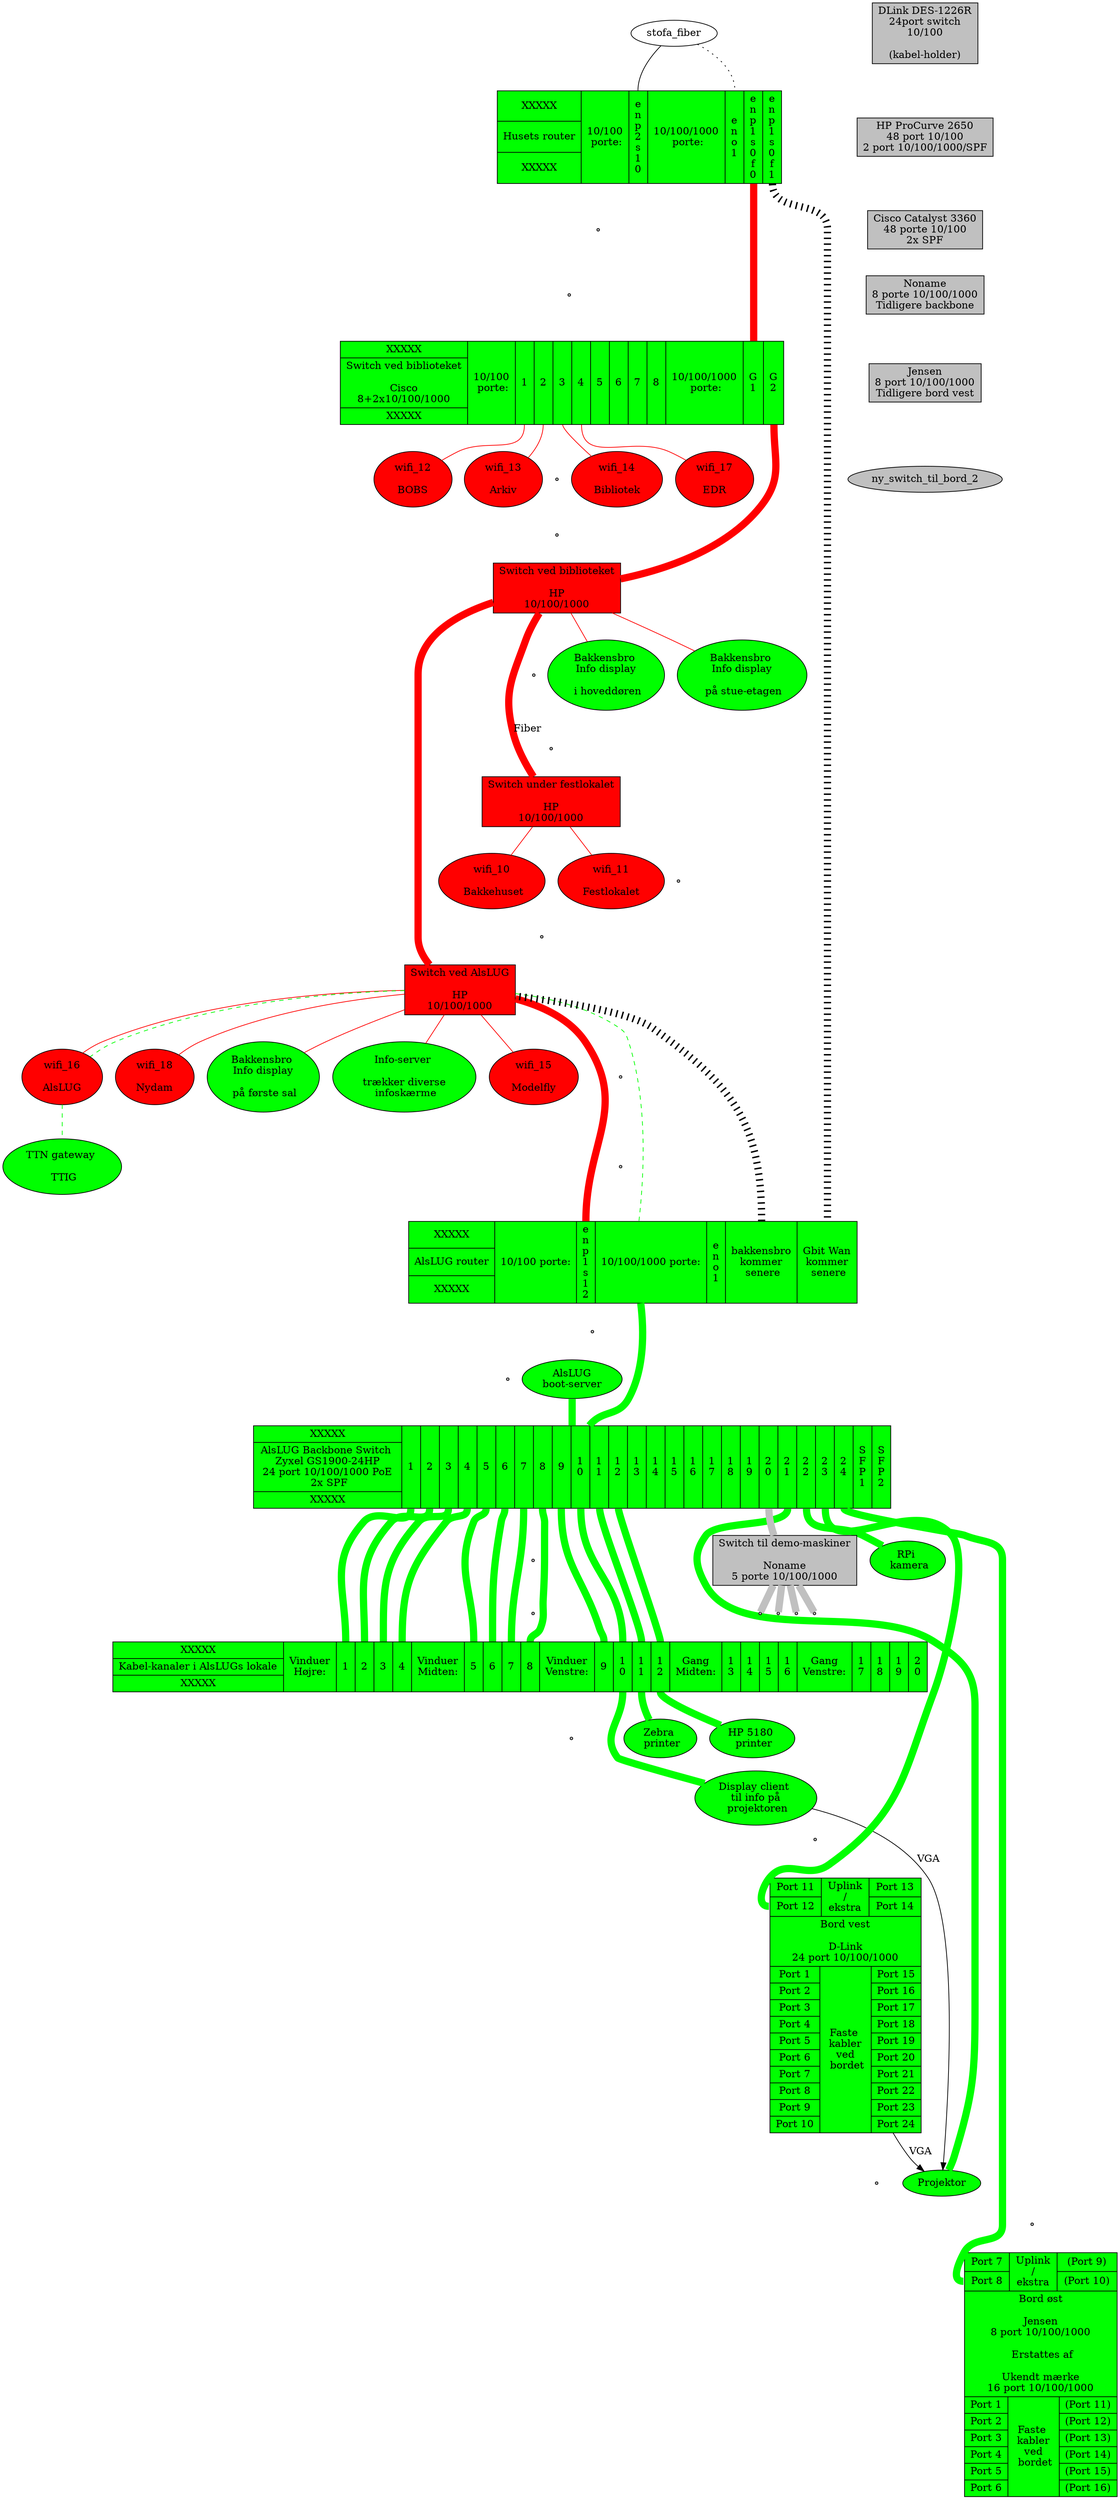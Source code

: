 digraph xxx {
  edge [ dir=none penwidth=100 ];

  node [ style=filled fillcolor=red ];
  husets_router [ fillcolor=green shape=record label="{XXXXX|Husets router|XXXXX}
					| 10/100\n porte:
					|<enp2s10> e\nn\np\n2\ns\n1\n0
					| 10/100/1000\n porte:
  					|<eno1> e\nn\no\n1
					|<enp1s0f0> e\nn\np\n1\ns\n0\nf\n0
					|<enp1s0f1> e\nn\np\n1\ns\n0\nf\n1
  					" ];
  cisco_switch [ fillcolor=green shape=record label="{XXXXX|Switch ved biblioteket\n\nCisco\n8+2x10/100/1000|XXXXX}
					| 10/100\n porte:
  					|<1> 1
  					|<2> 2
  					|<3> 3
  					|<4> 4
  					|<5> 5
  					|<6> 6
  					|<7> 7
  					|<8> 8
					| 10/100/1000\n porte:
  					|<gi1> G\n1
  					|<gi2> G\n2
					" ];
  husets_switch_1 [ shape=box label="Switch ved biblioteket\n\nHP\n10/100/1000" ];
  husets_switch_2 [ shape=box label="Switch ved AlsLUG\n\nHP\n10/100/1000" ];
  festlokale_switch [ shape=box label="Switch under festlokalet\n\nHP\n10/100/1000" ];
  wifi_10 [ label=" wifi_10 \n\n Bakkehuset"                  ];
  wifi_11 [ label=" wifi_11 \n\n Festlokalet "                ];
  wifi_12 [ label=" wifi_12 \n\n BOBS "                       ];
  wifi_13 [ label=" wifi_13 \n\n Arkiv "                      ];
  wifi_14 [ label=" wifi_14 \n\n Bibliotek "                  ];
  wifi_15 [ label=" wifi_15 \n\n Modelfly "                   ];
  wifi_16 [ label=" wifi_16 \n\n AlsLUG "                     ];
  wifi_17 [ label=" wifi_17 \n\n EDR "                        ];
  wifi_18 [ label=" wifi_18 \n\n Nydam "                      ];
  
  node [ style=filled fillcolor=green ];
  AlsLUG_TTIG		[ label="TTN gateway \n\n TTIG"					];
  bakkensbro_info_doer	[ label="Bakkensbro \n Info display \n\n i hoveddøren"		];
  bakkensbro_info_stuen	[ label="Bakkensbro \n Info display \n\n på stue-etagen"	];
  bakkensbro_info_1_sal	[ label="Bakkensbro \n Info display \n\n på første sal"		];
  info_server		[ label="Info-server \n\n trækker diverse \n infoskærme"	];
  alslug_router [ shape=record label="{XXXXX|AlsLUG router|XXXXX}
					| 10/100 porte:
  					|<enp1s12> e\nn\np\n1\ns\n1\n2
					| 10/100/1000 porte:
					|<eno1> e\nn\no\n1
					|<bakkensbro> bakkensbro\nkommer\n senere
					|<g_wan> Gbit Wan\nkommer\n senere
					" ];
  husets_router:enp1s0f1 -> alslug_router:g_wan [ style=dotted penwidth=10];
  alslug_router:bakkensbro -> husets_switch_2 [ style=dotted penwidth=10];
  alslug_gl_bootserver [ label="AlsLUG\nboot-server" ];
  alslug_projektor_client [ label="Display client \n til info på \n projektoren" ];
  alslug_backbone_switch [ shape=record label="{XXXXX | AlsLUG Backbone Switch \n Zyxel GS1900-24HP \n 24 port 10/100/1000 PoE \n 2x SPF | XXXXX}
  				|<1> 1
				|<2> 2
				|<3> 3
				|<4> 4
				|<5> 5
				|<6> 6
				|<7> 7
				|<8> 8
				|<9> 9
				|<10> 1\n0
				|<11> 1\n1
				|<12> 1\n2
				|<13> 1\n3
				|<14> 1\n4
				|<15> 1\n5
				|<16> 1\n6
				|<17> 1\n7
				|<18> 1\n8
				|<19> 1\n9
				|<20> 2\n0
				|<21> 2\n1
				|<22> 2\n2
				|<23> 2\n3
				|<24> 2\n4
				|<SFP1> S\nF\nP\n1
				|<SPF2> S\nF\nP\n2
				"];
  alslug_kabelkanaler  [ shape=record label="{XXXXX|Kabel-kanaler i AlsLUGs lokale|XXXXX}
  						| Vinduer\nHøjre:
  						| <1> 1 | <2> 2 | <3> 3 | <4> 4
						| Vinduer\nMidten:
						| <5> 5 | <6> 6 | <7> 7 | <8> 8
						| Vinduer\nVenstre:
						| <9> 9 | <10> 1\n0 | <11> 1\n1 | <12>1\n2
						| Gang\nMidten:
						| <13> 1\n3 | <14> 1\n4 | <15> 1\n5 | <16> 1\n6
						| Gang\nVenstre:
						| <17> 1\n7 | <18> 1\n8 | <19> 1\n9 | <20> 2\n0
						"];	
  {
    edge [ color=green style=solid penwidth=10 ];
    alslug_backbone_switch:1 -> alslug_kabelkanaler:1;
    alslug_backbone_switch:2 -> alslug_kabelkanaler:2;
    alslug_backbone_switch:3 -> alslug_kabelkanaler:3;
    alslug_backbone_switch:4 -> alslug_kabelkanaler:4;
    alslug_backbone_switch:5 -> alslug_kabelkanaler:5;
    alslug_backbone_switch:6 -> alslug_kabelkanaler:6;
    alslug_backbone_switch:7 -> alslug_kabelkanaler:7;
    alslug_backbone_switch:8 -> alslug_kabelkanaler:8;
    alslug_backbone_switch:9 -> alslug_kabelkanaler:9;
    alslug_backbone_switch:10 -> alslug_kabelkanaler:10;
    alslug_backbone_switch:11 -> alslug_kabelkanaler:11;
    alslug_backbone_switch:12 -> alslug_kabelkanaler:12;
  }
  alslug_projektor [ label="Projektor" ]
  alslug_hp5180 [ label="HP 5180 \n printer" ]
  alslug_zebra [ label="Zebra \n printer" ]
  RPi_camera [ label="RPi \n kamera" ]
  bord_1 [ shape=record label="{
  		{
  			{<11> Port 11|<12> Port 12}
			|Uplink\n/\nekstra|
			{<13> Port 13|<14> Port 14}
		}
		|<bord> Bord vest\n\nD-Link\n24 port 10/100/1000|
		{
			{Port 1|Port 2|Port 3|Port 4|Port 5|Port 6|Port 7|Port 8|Port 9|Port 10}
			|Faste \n kabler \n ved \n bordet|
			{Port 15|Port 16|Port 17|Port 18|Port 19|Port 20|Port 21|Port 22|Port 23|Port 24}
		}
		}"];
  bord_2 [ shape=record label="{
  		{
  			{<7> Port 7|<8> Port 8}
			|Uplink\n/\nekstra|
  			{<9> (Port 9)|<10> (Port 10)}
		}
		|<bord> Bord øst\n\nJensen\n8 port 10/100/1000\n\n Erstattes af\n\nUkendt mærke\n16 port 10/100/1000|
		{
			{Port 1|Port 2|Port 3|Port 4|Port 5|Port 6}
			|Faste \n kabler \n ved \n bordet|
			{(Port 11)|(Port 12)|(Port 13)|(Port 14)|(Port 15)|(Port 16)}
		}
		}"];
 
  // Udstyr som pt ikke bruges
  node [ style=filled fillcolor=gray ];
  switch_24p      [ shape=box label="DLink DES-1226R\n24port switch\n10/100\n\n(kabel-holder)"];
  switch_48p      [ shape=box label="HP ProCurve 2650\n48 port 10/100\n2 port 10/100/1000/SPF"];
  switch_48p_poe  [ shape=box label="Cisco Catalyst 3360\n48 porte 10/100\n2x SPF"];
  switch_5p       [ shape=box label="Switch til demo-maskiner\n\nNoname\n5 porte 10/100/1000" ];
  switch_8p       [ shape=box label="Noname\n8 porte 10/100/1000\nTidligere backbone" ];
  switch_8p_vest    [ shape=box label="Jensen\n8 port 10/100/1000\nTidligere bord vest" ];
  
  switch_24p -> switch_48p -> switch_48p_poe -> switch_8p -> switch_8p_vest -> ny_switch_til_bord_2 [ color=invis ];
  
  
  node [ style=normal ];
  // Internet forbindelser
  stofa_fiber      -> husets_router:enp2s10	[ penwidth=1 fillcolor=black style=filled ];
  stofa_fiber      -> husets_router:eno1	[ penwidth=1 fillcolor=black style=dotted ];
  
  // Husets forbindelser
  edge  [ color=red style=solid ];
  husets_router:enp1s0f0 -> cisco_switch:gi1                                                                                     [ penwidth=10 ];
                            cisco_switch:1 ->                          wifi_12                                                   [ penwidth=1 ];
                            cisco_switch:2 ->                                  wifi_13                                           [ penwidth=1 ];
                            cisco_switch:3 ->                                          wifi_14                                   [ penwidth=1 ];
                            cisco_switch:4 ->                                                                  wifi_17           [ penwidth=1 ];
                            cisco_switch:gi2 -> husets_switch_1                                                                  [ penwidth=10 ];
                                                husets_switch_1 -> { bakkensbro_info_doer bakkensbro_info_stuen }                [ penwidth=1 ];
                                                husets_switch_1 -> festlokale_switch                                             [ penwidth=10 label="Fiber" ];
          	                                                   festlokale_switch -> { wifi_10 wifi_11                      } [ penwidth=1 ];
                                                husets_switch_1 -> husets_switch_2                                               [ penwidth=10 color=red ];
                                                                   husets_switch_2 -> alslug_router:enp1s12                      [ penwidth=10 color=red ];
                                                                   husets_switch_2 -> {        wifi_15 wifi_16         wifi_18 } [ penwidth=1 ];
                                                                   husets_switch_2 -> { bakkensbro_info_1_sal info_server }      [ penwidth=1 ];


  // VLAN forbindelser over bakkensbros netværk
  edge  [ color=green style=dashed ];
  husets_switch_2 -> { alslug_router:enp1s12 wifi_16 }                                                                    [ penwidth=1 ];

  // Interne forbindelser
  edge [ color=green style=solid penwidth=10 ];
  node [ shape=point ];
  
  {alslug_router:eno1 alslug_gl_bootserver} -> alslug_backbone_switch:any;
  alslug_kabelkanaler:12 -> alslug_hp5180;
  alslug_kabelkanaler:11 -> alslug_zebra;
  alslug_kabelkanaler:10 -> alslug_projektor_client;
  alslug_backbone_switch:20 -> switch_5p -> { demo_1 demo_2 demo_3 demo_4 } [ color=gray ];
  alslug_backbone_switch:21 -> alslug_projektor;
  alslug_backbone_switch:22 -> RPi_camera;
  alslug_backbone_switch:23 -> bord_1:12;
  alslug_backbone_switch:24 -> bord_2:8;

  alslug_projektor_client -> alslug_projektor [ color=black penwidth=1 label="VGA" dir=forward ];
  bord_1 -> alslug_projektor [ color=black penwidth=1 label="VGA" dir=forward ];
  wifi_16 -> AlsLUG_TTIG [ penwidth=1 style=dashed ];
  
  {
    edge [ color=invis ];
    node [ shape=point ];
    husets_router
    		-> _X_1_ -> _Y_1_ -> cisco_switch
		-> _X_2_ -> _Y_2_ -> husets_switch_1
		-> _X_3_ -> _Y_3_ -> festlokale_switch
		-> _X_4_ -> _Y_4_ -> husets_switch_2
		-> _X_5_ -> _Y_5_ -> alslug_router
		-> _X_6_ -> _Y_6_ -> alslug_backbone_switch
		-> _X_7_ -> _Y_7_ -> alslug_kabelkanaler
		-> _X_8_ -> _Y_8_ -> bord_1
		-> _X_9_ -> _Y_9_ -> bord_2
		;
  }

  subgraph {
    rank = same;
#    alslug_projektor;
#    alslug_hp5180;
    alslug_backbone_switch;
  }
}

